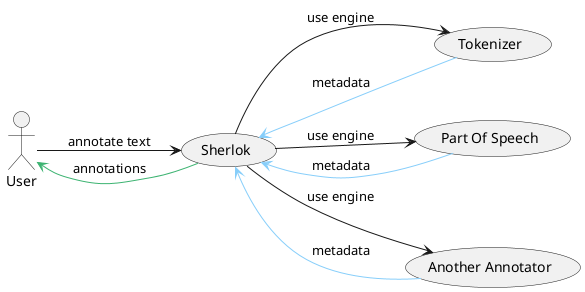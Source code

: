 
@startuml

left to right direction

:User: --> (Sherlok) : annotate text

(Sherlok) --> (Tokenizer) : use engine
(Sherlok) --> (Part Of Speech) : use engine
(Sherlok) --> (Another Annotator) : use engine

(Tokenizer) --[#LightSkyBlue]> (Sherlok) : metadata
(Part Of Speech) --[#LightSkyBlue]> (Sherlok) : metadata
(Another Annotator) --[#LightSkyBlue]> (Sherlok) : metadata

(Sherlok) --[#MediumSeaGreen]> :User: : annotations

@enduml

